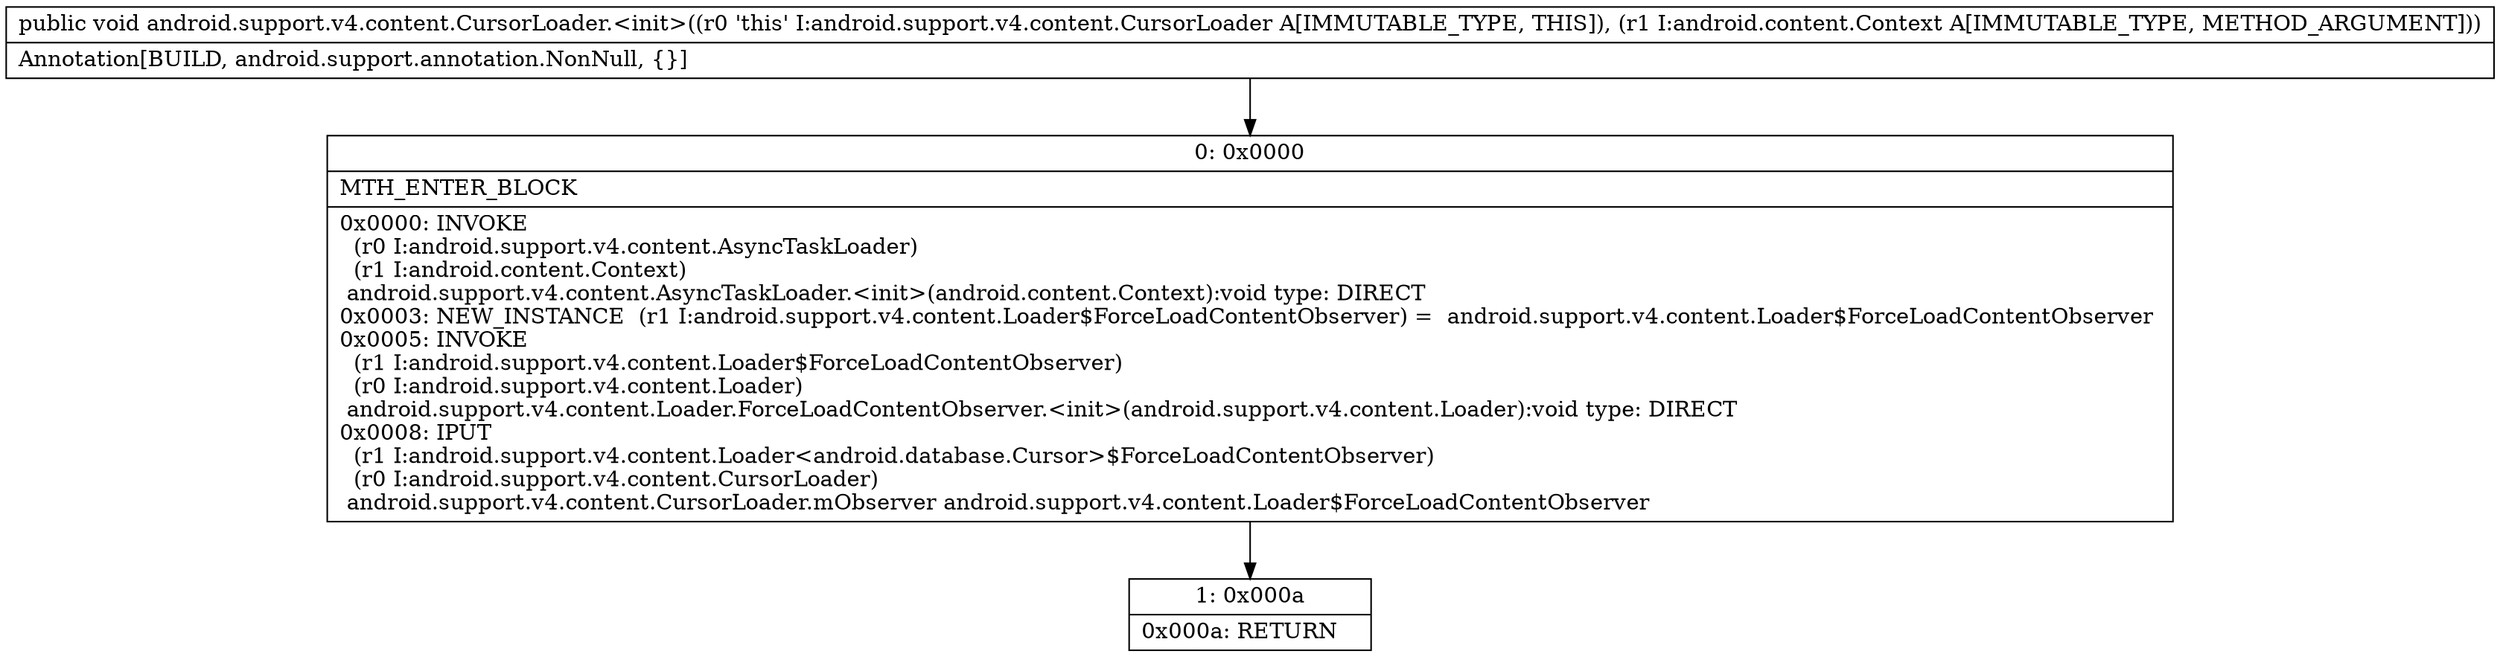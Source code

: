 digraph "CFG forandroid.support.v4.content.CursorLoader.\<init\>(Landroid\/content\/Context;)V" {
Node_0 [shape=record,label="{0\:\ 0x0000|MTH_ENTER_BLOCK\l|0x0000: INVOKE  \l  (r0 I:android.support.v4.content.AsyncTaskLoader)\l  (r1 I:android.content.Context)\l android.support.v4.content.AsyncTaskLoader.\<init\>(android.content.Context):void type: DIRECT \l0x0003: NEW_INSTANCE  (r1 I:android.support.v4.content.Loader$ForceLoadContentObserver) =  android.support.v4.content.Loader$ForceLoadContentObserver \l0x0005: INVOKE  \l  (r1 I:android.support.v4.content.Loader$ForceLoadContentObserver)\l  (r0 I:android.support.v4.content.Loader)\l android.support.v4.content.Loader.ForceLoadContentObserver.\<init\>(android.support.v4.content.Loader):void type: DIRECT \l0x0008: IPUT  \l  (r1 I:android.support.v4.content.Loader\<android.database.Cursor\>$ForceLoadContentObserver)\l  (r0 I:android.support.v4.content.CursorLoader)\l android.support.v4.content.CursorLoader.mObserver android.support.v4.content.Loader$ForceLoadContentObserver \l}"];
Node_1 [shape=record,label="{1\:\ 0x000a|0x000a: RETURN   \l}"];
MethodNode[shape=record,label="{public void android.support.v4.content.CursorLoader.\<init\>((r0 'this' I:android.support.v4.content.CursorLoader A[IMMUTABLE_TYPE, THIS]), (r1 I:android.content.Context A[IMMUTABLE_TYPE, METHOD_ARGUMENT]))  | Annotation[BUILD, android.support.annotation.NonNull, \{\}]\l}"];
MethodNode -> Node_0;
Node_0 -> Node_1;
}

